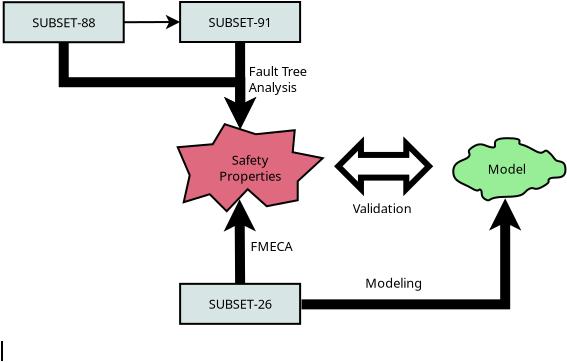 <?xml version="1.0" encoding="UTF-8"?>
<dia:diagram xmlns:dia="http://www.lysator.liu.se/~alla/dia/">
  <dia:layer name="Arrière-plan" visible="true" active="true">
    <dia:group>
      <dia:object type="Standard - Polygon" version="0" id="O0">
        <dia:attribute name="obj_pos">
          <dia:point val="2.086,12.059"/>
        </dia:attribute>
        <dia:attribute name="obj_bb">
          <dia:rectangle val="1.713,8.1;9.142,12.581"/>
        </dia:attribute>
        <dia:attribute name="poly_points">
          <dia:point val="2.086,12.059"/>
          <dia:point val="3.386,11.659"/>
          <dia:point val="4.236,12.509"/>
          <dia:point val="5.286,11.409"/>
          <dia:point val="6.236,12.259"/>
          <dia:point val="7.786,11.96"/>
          <dia:point val="7.786,11.009"/>
          <dia:point val="9.036,9.859"/>
          <dia:point val="7.536,9.559"/>
          <dia:point val="7.636,8.459"/>
          <dia:point val="5.686,8.659"/>
          <dia:point val="4.136,8.159"/>
          <dia:point val="3.536,9.159"/>
          <dia:point val="1.786,9.309"/>
          <dia:point val="2.386,10.71"/>
        </dia:attribute>
        <dia:attribute name="line_width">
          <dia:real val="0.1"/>
        </dia:attribute>
        <dia:attribute name="inner_color">
          <dia:color val="#df697e"/>
        </dia:attribute>
        <dia:attribute name="show_background">
          <dia:boolean val="true"/>
        </dia:attribute>
      </dia:object>
      <dia:object type="Standard - Text" version="1" id="O1">
        <dia:attribute name="obj_pos">
          <dia:point val="5.411,10.335"/>
        </dia:attribute>
        <dia:attribute name="obj_bb">
          <dia:rectangle val="3.79,9.546;7.033,11.123"/>
        </dia:attribute>
        <dia:attribute name="text">
          <dia:composite type="text">
            <dia:attribute name="string">
              <dia:string>#Safety
Properties#</dia:string>
            </dia:attribute>
            <dia:attribute name="font">
              <dia:font family="sans" style="0" name="Helvetica"/>
            </dia:attribute>
            <dia:attribute name="height">
              <dia:real val="0.8"/>
            </dia:attribute>
            <dia:attribute name="pos">
              <dia:point val="5.411,10.188"/>
            </dia:attribute>
            <dia:attribute name="color">
              <dia:color val="#000000"/>
            </dia:attribute>
            <dia:attribute name="alignment">
              <dia:enum val="1"/>
            </dia:attribute>
          </dia:composite>
        </dia:attribute>
        <dia:attribute name="valign">
          <dia:enum val="2"/>
        </dia:attribute>
        <dia:attribute name="fill_color">
          <dia:color val="#df697e"/>
        </dia:attribute>
        <dia:attribute name="show_background">
          <dia:boolean val="true"/>
        </dia:attribute>
        <dia:connections>
          <dia:connection handle="0" to="O0" connection="30"/>
        </dia:connections>
      </dia:object>
    </dia:group>
    <dia:object type="Standard - Box" version="0" id="O2">
      <dia:attribute name="obj_pos">
        <dia:point val="-6.914,2.059"/>
      </dia:attribute>
      <dia:attribute name="obj_bb">
        <dia:rectangle val="-6.964,2.009;-0.864,4.109"/>
      </dia:attribute>
      <dia:attribute name="elem_corner">
        <dia:point val="-6.914,2.059"/>
      </dia:attribute>
      <dia:attribute name="elem_width">
        <dia:real val="6"/>
      </dia:attribute>
      <dia:attribute name="elem_height">
        <dia:real val="2"/>
      </dia:attribute>
      <dia:attribute name="border_width">
        <dia:real val="0.1"/>
      </dia:attribute>
      <dia:attribute name="inner_color">
        <dia:color val="#d8e5e5"/>
      </dia:attribute>
      <dia:attribute name="show_background">
        <dia:boolean val="true"/>
      </dia:attribute>
    </dia:object>
    <dia:object type="Standard - Text" version="1" id="O3">
      <dia:attribute name="obj_pos">
        <dia:point val="-3.914,3.059"/>
      </dia:attribute>
      <dia:attribute name="obj_bb">
        <dia:rectangle val="-5.757,2.671;-2.07,3.448"/>
      </dia:attribute>
      <dia:attribute name="text">
        <dia:composite type="text">
          <dia:attribute name="string">
            <dia:string>#SUBSET-88#</dia:string>
          </dia:attribute>
          <dia:attribute name="font">
            <dia:font family="sans" style="0" name="Helvetica"/>
          </dia:attribute>
          <dia:attribute name="height">
            <dia:real val="0.8"/>
          </dia:attribute>
          <dia:attribute name="pos">
            <dia:point val="-3.914,3.313"/>
          </dia:attribute>
          <dia:attribute name="color">
            <dia:color val="#000000"/>
          </dia:attribute>
          <dia:attribute name="alignment">
            <dia:enum val="1"/>
          </dia:attribute>
        </dia:composite>
      </dia:attribute>
      <dia:attribute name="valign">
        <dia:enum val="2"/>
      </dia:attribute>
      <dia:connections>
        <dia:connection handle="0" to="O2" connection="8"/>
      </dia:connections>
    </dia:object>
    <dia:object type="Standard - ZigZagLine" version="1" id="O4">
      <dia:attribute name="obj_pos">
        <dia:point val="-3.914,4.059"/>
      </dia:attribute>
      <dia:attribute name="obj_bb">
        <dia:rectangle val="-4.164,3.809;5.72,8.968"/>
      </dia:attribute>
      <dia:attribute name="orth_points">
        <dia:point val="-3.914,4.059"/>
        <dia:point val="-3.914,6.059"/>
        <dia:point val="4.911,6.059"/>
        <dia:point val="4.911,8.409"/>
      </dia:attribute>
      <dia:attribute name="orth_orient">
        <dia:enum val="1"/>
        <dia:enum val="0"/>
        <dia:enum val="1"/>
      </dia:attribute>
      <dia:attribute name="autorouting">
        <dia:boolean val="false"/>
      </dia:attribute>
      <dia:attribute name="line_width">
        <dia:real val="0.5"/>
      </dia:attribute>
      <dia:attribute name="end_arrow">
        <dia:enum val="22"/>
      </dia:attribute>
      <dia:attribute name="end_arrow_length">
        <dia:real val="0.5"/>
      </dia:attribute>
      <dia:attribute name="end_arrow_width">
        <dia:real val="0.5"/>
      </dia:attribute>
      <dia:connections>
        <dia:connection handle="0" to="O2" connection="6"/>
        <dia:connection handle="1" to="O0" connection="21"/>
      </dia:connections>
    </dia:object>
    <dia:object type="Standard - Line" version="0" id="O5">
      <dia:attribute name="obj_pos">
        <dia:point val="4.905,4.048"/>
      </dia:attribute>
      <dia:attribute name="obj_bb">
        <dia:rectangle val="4.101,3.798;5.719,8.968"/>
      </dia:attribute>
      <dia:attribute name="conn_endpoints">
        <dia:point val="4.905,4.048"/>
        <dia:point val="4.911,8.409"/>
      </dia:attribute>
      <dia:attribute name="numcp">
        <dia:int val="1"/>
      </dia:attribute>
      <dia:attribute name="line_width">
        <dia:real val="0.5"/>
      </dia:attribute>
      <dia:attribute name="end_arrow">
        <dia:enum val="22"/>
      </dia:attribute>
      <dia:attribute name="end_arrow_length">
        <dia:real val="0.5"/>
      </dia:attribute>
      <dia:attribute name="end_arrow_width">
        <dia:real val="0.5"/>
      </dia:attribute>
      <dia:connections>
        <dia:connection handle="0" to="O6" connection="6"/>
        <dia:connection handle="1" to="O0" connection="21"/>
      </dia:connections>
    </dia:object>
    <dia:group>
      <dia:object type="Standard - Box" version="0" id="O6">
        <dia:attribute name="obj_pos">
          <dia:point val="1.905,2.048"/>
        </dia:attribute>
        <dia:attribute name="obj_bb">
          <dia:rectangle val="1.855,1.998;7.955,4.098"/>
        </dia:attribute>
        <dia:attribute name="elem_corner">
          <dia:point val="1.905,2.048"/>
        </dia:attribute>
        <dia:attribute name="elem_width">
          <dia:real val="6"/>
        </dia:attribute>
        <dia:attribute name="elem_height">
          <dia:real val="2"/>
        </dia:attribute>
        <dia:attribute name="border_width">
          <dia:real val="0.1"/>
        </dia:attribute>
        <dia:attribute name="inner_color">
          <dia:color val="#d8e5e5"/>
        </dia:attribute>
        <dia:attribute name="show_background">
          <dia:boolean val="true"/>
        </dia:attribute>
      </dia:object>
      <dia:object type="Standard - Text" version="1" id="O7">
        <dia:attribute name="obj_pos">
          <dia:point val="4.905,3.048"/>
        </dia:attribute>
        <dia:attribute name="obj_bb">
          <dia:rectangle val="3.061,2.659;6.749,3.437"/>
        </dia:attribute>
        <dia:attribute name="text">
          <dia:composite type="text">
            <dia:attribute name="string">
              <dia:string>#SUBSET-91#</dia:string>
            </dia:attribute>
            <dia:attribute name="font">
              <dia:font family="sans" style="0" name="Helvetica"/>
            </dia:attribute>
            <dia:attribute name="height">
              <dia:real val="0.8"/>
            </dia:attribute>
            <dia:attribute name="pos">
              <dia:point val="4.905,3.302"/>
            </dia:attribute>
            <dia:attribute name="color">
              <dia:color val="#000000"/>
            </dia:attribute>
            <dia:attribute name="alignment">
              <dia:enum val="1"/>
            </dia:attribute>
          </dia:composite>
        </dia:attribute>
        <dia:attribute name="valign">
          <dia:enum val="2"/>
        </dia:attribute>
        <dia:attribute name="fill_color">
          <dia:color val="#d8e5e5"/>
        </dia:attribute>
        <dia:attribute name="show_background">
          <dia:boolean val="true"/>
        </dia:attribute>
        <dia:connections>
          <dia:connection handle="0" to="O6" connection="8"/>
        </dia:connections>
      </dia:object>
    </dia:group>
    <dia:object type="Standard - Line" version="0" id="O8">
      <dia:attribute name="obj_pos">
        <dia:point val="4.906,16.14"/>
      </dia:attribute>
      <dia:attribute name="obj_bb">
        <dia:rectangle val="4.077,11.352;5.695,16.392"/>
      </dia:attribute>
      <dia:attribute name="conn_endpoints">
        <dia:point val="4.906,16.14"/>
        <dia:point val="4.879,11.911"/>
      </dia:attribute>
      <dia:attribute name="numcp">
        <dia:int val="1"/>
      </dia:attribute>
      <dia:attribute name="line_width">
        <dia:real val="0.5"/>
      </dia:attribute>
      <dia:attribute name="end_arrow">
        <dia:enum val="22"/>
      </dia:attribute>
      <dia:attribute name="end_arrow_length">
        <dia:real val="0.5"/>
      </dia:attribute>
      <dia:attribute name="end_arrow_width">
        <dia:real val="0.5"/>
      </dia:attribute>
      <dia:connections>
        <dia:connection handle="0" to="O9" connection="1"/>
      </dia:connections>
    </dia:object>
    <dia:group>
      <dia:object type="Standard - Box" version="0" id="O9">
        <dia:attribute name="obj_pos">
          <dia:point val="1.906,16.14"/>
        </dia:attribute>
        <dia:attribute name="obj_bb">
          <dia:rectangle val="1.856,16.09;7.956,18.19"/>
        </dia:attribute>
        <dia:attribute name="elem_corner">
          <dia:point val="1.906,16.14"/>
        </dia:attribute>
        <dia:attribute name="elem_width">
          <dia:real val="6"/>
        </dia:attribute>
        <dia:attribute name="elem_height">
          <dia:real val="2"/>
        </dia:attribute>
        <dia:attribute name="border_width">
          <dia:real val="0.1"/>
        </dia:attribute>
        <dia:attribute name="inner_color">
          <dia:color val="#d8e5e5"/>
        </dia:attribute>
        <dia:attribute name="show_background">
          <dia:boolean val="true"/>
        </dia:attribute>
      </dia:object>
      <dia:object type="Standard - Text" version="1" id="O10">
        <dia:attribute name="obj_pos">
          <dia:point val="4.906,17.14"/>
        </dia:attribute>
        <dia:attribute name="obj_bb">
          <dia:rectangle val="3.062,16.751;6.749,17.529"/>
        </dia:attribute>
        <dia:attribute name="text">
          <dia:composite type="text">
            <dia:attribute name="string">
              <dia:string>#SUBSET-26#</dia:string>
            </dia:attribute>
            <dia:attribute name="font">
              <dia:font family="sans" style="0" name="Helvetica"/>
            </dia:attribute>
            <dia:attribute name="height">
              <dia:real val="0.8"/>
            </dia:attribute>
            <dia:attribute name="pos">
              <dia:point val="4.906,17.394"/>
            </dia:attribute>
            <dia:attribute name="color">
              <dia:color val="#000000"/>
            </dia:attribute>
            <dia:attribute name="alignment">
              <dia:enum val="1"/>
            </dia:attribute>
          </dia:composite>
        </dia:attribute>
        <dia:attribute name="valign">
          <dia:enum val="2"/>
        </dia:attribute>
        <dia:attribute name="fill_color">
          <dia:color val="#d8e5e5"/>
        </dia:attribute>
        <dia:attribute name="show_background">
          <dia:boolean val="true"/>
        </dia:attribute>
        <dia:connections>
          <dia:connection handle="0" to="O9" connection="8"/>
        </dia:connections>
      </dia:object>
    </dia:group>
    <dia:object type="Standard - Text" version="1" id="O11">
      <dia:attribute name="obj_pos">
        <dia:point val="5.334,5.753"/>
      </dia:attribute>
      <dia:attribute name="obj_bb">
        <dia:rectangle val="5.334,5.11;8.577,6.688"/>
      </dia:attribute>
      <dia:attribute name="text">
        <dia:composite type="text">
          <dia:attribute name="string">
            <dia:string>#Fault Tree
Analysis#</dia:string>
          </dia:attribute>
          <dia:attribute name="font">
            <dia:font family="sans" style="0" name="Helvetica"/>
          </dia:attribute>
          <dia:attribute name="height">
            <dia:real val="0.8"/>
          </dia:attribute>
          <dia:attribute name="pos">
            <dia:point val="5.334,5.753"/>
          </dia:attribute>
          <dia:attribute name="color">
            <dia:color val="#000000"/>
          </dia:attribute>
          <dia:attribute name="alignment">
            <dia:enum val="0"/>
          </dia:attribute>
        </dia:composite>
      </dia:attribute>
      <dia:attribute name="valign">
        <dia:enum val="3"/>
      </dia:attribute>
    </dia:object>
    <dia:object type="Standard - Text" version="1" id="O12">
      <dia:attribute name="obj_pos">
        <dia:point val="5.419,14.504"/>
      </dia:attribute>
      <dia:attribute name="obj_bb">
        <dia:rectangle val="5.419,13.862;7.616,14.639"/>
      </dia:attribute>
      <dia:attribute name="text">
        <dia:composite type="text">
          <dia:attribute name="string">
            <dia:string>#FMECA#</dia:string>
          </dia:attribute>
          <dia:attribute name="font">
            <dia:font family="sans" style="0" name="Helvetica"/>
          </dia:attribute>
          <dia:attribute name="height">
            <dia:real val="0.8"/>
          </dia:attribute>
          <dia:attribute name="pos">
            <dia:point val="5.419,14.504"/>
          </dia:attribute>
          <dia:attribute name="color">
            <dia:color val="#000000"/>
          </dia:attribute>
          <dia:attribute name="alignment">
            <dia:enum val="0"/>
          </dia:attribute>
        </dia:composite>
      </dia:attribute>
      <dia:attribute name="valign">
        <dia:enum val="3"/>
      </dia:attribute>
    </dia:object>
    <dia:group>
      <dia:object type="Standard - Beziergon" version="0" id="O13">
        <dia:attribute name="obj_pos">
          <dia:point val="18.255,8.858"/>
        </dia:attribute>
        <dia:attribute name="obj_bb">
          <dia:rectangle val="15.514,8.808;21.222,12.016"/>
        </dia:attribute>
        <dia:attribute name="bez_points">
          <dia:point val="18.255,8.858"/>
          <dia:point val="19.255,8.858"/>
          <dia:point val="18.688,9.096"/>
          <dia:point val="18.937,9.166"/>
          <dia:point val="19.185,9.237"/>
          <dia:point val="19.183,9.229"/>
          <dia:point val="19.669,9.494"/>
          <dia:point val="20.155,9.759"/>
          <dia:point val="20.068,9.338"/>
          <dia:point val="20.305,9.533"/>
          <dia:point val="20.543,9.727"/>
          <dia:point val="20.527,9.785"/>
          <dia:point val="20.672,9.937"/>
          <dia:point val="20.816,10.09"/>
          <dia:point val="21.178,9.901"/>
          <dia:point val="21.172,10.446"/>
          <dia:point val="21.167,10.992"/>
          <dia:point val="20.569,10.745"/>
          <dia:point val="20.383,10.882"/>
          <dia:point val="20.196,11.019"/>
          <dia:point val="20.547,10.987"/>
          <dia:point val="20.055,11.268"/>
          <dia:point val="19.563,11.549"/>
          <dia:point val="19.64,11.239"/>
          <dia:point val="19.341,11.402"/>
          <dia:point val="19.043,11.566"/>
          <dia:point val="19.204,11.788"/>
          <dia:point val="18.204,11.788"/>
          <dia:point val="17.204,11.788"/>
          <dia:point val="17.481,12.072"/>
          <dia:point val="17.182,11.923"/>
          <dia:point val="16.884,11.774"/>
          <dia:point val="17.05,11.536"/>
          <dia:point val="16.932,11.441"/>
          <dia:point val="16.813,11.346"/>
          <dia:point val="16.914,11.624"/>
          <dia:point val="16.471,11.354"/>
          <dia:point val="16.028,11.084"/>
          <dia:point val="15.558,11.057"/>
          <dia:point val="15.564,10.511"/>
          <dia:point val="15.569,9.965"/>
          <dia:point val="16.167,9.989"/>
          <dia:point val="16.334,9.783"/>
          <dia:point val="16.502,9.578"/>
          <dia:point val="16.12,9.555"/>
          <dia:point val="16.569,9.279"/>
          <dia:point val="17.017,9.004"/>
          <dia:point val="17.182,9.301"/>
          <dia:point val="17.529,9.321"/>
          <dia:point val="17.876,9.34"/>
          <dia:point val="17.255,8.858"/>
        </dia:attribute>
        <dia:attribute name="corner_types">
          <dia:enum val="542582312"/>
          <dia:enum val="0"/>
          <dia:enum val="0"/>
          <dia:enum val="0"/>
          <dia:enum val="0"/>
          <dia:enum val="0"/>
          <dia:enum val="0"/>
          <dia:enum val="0"/>
          <dia:enum val="0"/>
          <dia:enum val="0"/>
          <dia:enum val="0"/>
          <dia:enum val="0"/>
          <dia:enum val="0"/>
          <dia:enum val="0"/>
          <dia:enum val="0"/>
          <dia:enum val="0"/>
          <dia:enum val="0"/>
          <dia:enum val="0"/>
        </dia:attribute>
        <dia:attribute name="line_width">
          <dia:real val="0.1"/>
        </dia:attribute>
        <dia:attribute name="inner_color">
          <dia:color val="#97ee97"/>
        </dia:attribute>
        <dia:attribute name="show_background">
          <dia:boolean val="true"/>
        </dia:attribute>
      </dia:object>
      <dia:object type="Standard - Text" version="1" id="O14">
        <dia:attribute name="obj_pos">
          <dia:point val="18.233,10.39"/>
        </dia:attribute>
        <dia:attribute name="obj_bb">
          <dia:rectangle val="17.291,10.002;19.175,10.779"/>
        </dia:attribute>
        <dia:attribute name="text">
          <dia:composite type="text">
            <dia:attribute name="string">
              <dia:string>#Model#</dia:string>
            </dia:attribute>
            <dia:attribute name="font">
              <dia:font family="sans" style="0" name="Helvetica"/>
            </dia:attribute>
            <dia:attribute name="height">
              <dia:real val="0.8"/>
            </dia:attribute>
            <dia:attribute name="pos">
              <dia:point val="18.233,10.644"/>
            </dia:attribute>
            <dia:attribute name="color">
              <dia:color val="#000000"/>
            </dia:attribute>
            <dia:attribute name="alignment">
              <dia:enum val="1"/>
            </dia:attribute>
          </dia:composite>
        </dia:attribute>
        <dia:attribute name="valign">
          <dia:enum val="2"/>
        </dia:attribute>
      </dia:object>
    </dia:group>
    <dia:object type="Standard - Text" version="1" id="O15">
      <dia:attribute name="obj_pos">
        <dia:point val="10.542,12.61"/>
      </dia:attribute>
      <dia:attribute name="obj_bb">
        <dia:rectangle val="10.542,11.968;13.72,12.745"/>
      </dia:attribute>
      <dia:attribute name="text">
        <dia:composite type="text">
          <dia:attribute name="string">
            <dia:string>#Validation#</dia:string>
          </dia:attribute>
          <dia:attribute name="font">
            <dia:font family="sans" style="0" name="Helvetica"/>
          </dia:attribute>
          <dia:attribute name="height">
            <dia:real val="0.8"/>
          </dia:attribute>
          <dia:attribute name="pos">
            <dia:point val="10.542,12.61"/>
          </dia:attribute>
          <dia:attribute name="color">
            <dia:color val="#000000"/>
          </dia:attribute>
          <dia:attribute name="alignment">
            <dia:enum val="0"/>
          </dia:attribute>
        </dia:composite>
      </dia:attribute>
      <dia:attribute name="valign">
        <dia:enum val="3"/>
      </dia:attribute>
    </dia:object>
    <dia:object type="Geometric - Left-Right Arrow" version="1" id="O16">
      <dia:attribute name="obj_pos">
        <dia:point val="9.815,9.128"/>
      </dia:attribute>
      <dia:attribute name="obj_bb">
        <dia:rectangle val="9.603,8.766;14.56,11.757"/>
      </dia:attribute>
      <dia:attribute name="meta">
        <dia:composite type="dict"/>
      </dia:attribute>
      <dia:attribute name="elem_corner">
        <dia:point val="9.815,9.128"/>
      </dia:attribute>
      <dia:attribute name="elem_width">
        <dia:real val="4.533"/>
      </dia:attribute>
      <dia:attribute name="elem_height">
        <dia:real val="2.267"/>
      </dia:attribute>
      <dia:attribute name="line_width">
        <dia:real val="0.3"/>
      </dia:attribute>
      <dia:attribute name="line_colour">
        <dia:color val="#000000"/>
      </dia:attribute>
      <dia:attribute name="fill_colour">
        <dia:color val="#ffffff"/>
      </dia:attribute>
      <dia:attribute name="show_background">
        <dia:boolean val="true"/>
      </dia:attribute>
      <dia:attribute name="line_style">
        <dia:enum val="0"/>
        <dia:real val="1"/>
      </dia:attribute>
      <dia:attribute name="flip_horizontal">
        <dia:boolean val="false"/>
      </dia:attribute>
      <dia:attribute name="flip_vertical">
        <dia:boolean val="false"/>
      </dia:attribute>
      <dia:attribute name="subscale">
        <dia:real val="1"/>
      </dia:attribute>
    </dia:object>
    <dia:object type="Standard - ZigZagLine" version="1" id="O17">
      <dia:attribute name="obj_pos">
        <dia:point val="7.976,17.166"/>
      </dia:attribute>
      <dia:attribute name="obj_bb">
        <dia:rectangle val="7.976,11.303;18.968,17.416"/>
      </dia:attribute>
      <dia:attribute name="orth_points">
        <dia:point val="7.976,17.166"/>
        <dia:point val="7.976,17.166"/>
        <dia:point val="18.159,17.166"/>
        <dia:point val="18.159,11.863"/>
      </dia:attribute>
      <dia:attribute name="orth_orient">
        <dia:enum val="1"/>
        <dia:enum val="0"/>
        <dia:enum val="1"/>
      </dia:attribute>
      <dia:attribute name="autorouting">
        <dia:boolean val="false"/>
      </dia:attribute>
      <dia:attribute name="line_width">
        <dia:real val="0.5"/>
      </dia:attribute>
      <dia:attribute name="end_arrow">
        <dia:enum val="22"/>
      </dia:attribute>
      <dia:attribute name="end_arrow_length">
        <dia:real val="0.5"/>
      </dia:attribute>
      <dia:attribute name="end_arrow_width">
        <dia:real val="0.5"/>
      </dia:attribute>
    </dia:object>
    <dia:object type="Standard - Text" version="1" id="O18">
      <dia:attribute name="obj_pos">
        <dia:point val="11.158,16.335"/>
      </dia:attribute>
      <dia:attribute name="obj_bb">
        <dia:rectangle val="11.158,15.692;14.023,16.47"/>
      </dia:attribute>
      <dia:attribute name="text">
        <dia:composite type="text">
          <dia:attribute name="string">
            <dia:string>#Modeling#</dia:string>
          </dia:attribute>
          <dia:attribute name="font">
            <dia:font family="sans" style="0" name="Helvetica"/>
          </dia:attribute>
          <dia:attribute name="height">
            <dia:real val="0.8"/>
          </dia:attribute>
          <dia:attribute name="pos">
            <dia:point val="11.158,16.335"/>
          </dia:attribute>
          <dia:attribute name="color">
            <dia:color val="#000000"/>
          </dia:attribute>
          <dia:attribute name="alignment">
            <dia:enum val="0"/>
          </dia:attribute>
        </dia:composite>
      </dia:attribute>
      <dia:attribute name="valign">
        <dia:enum val="3"/>
      </dia:attribute>
    </dia:object>
    <dia:object type="Standard - PolyLine" version="0" id="O19">
      <dia:attribute name="obj_pos">
        <dia:point val="-7,19"/>
      </dia:attribute>
      <dia:attribute name="obj_bb">
        <dia:rectangle val="-7.05,18.95;-6.95,20.05"/>
      </dia:attribute>
      <dia:attribute name="poly_points">
        <dia:point val="-7,19"/>
        <dia:point val="-7,20"/>
      </dia:attribute>
      <dia:attribute name="line_width">
        <dia:real val="0.1"/>
      </dia:attribute>
    </dia:object>
    <dia:object type="Standard - Line" version="0" id="O20">
      <dia:attribute name="obj_pos">
        <dia:point val="-0.914,3.059"/>
      </dia:attribute>
      <dia:attribute name="obj_bb">
        <dia:rectangle val="-0.964,2.689;2.017,3.412"/>
      </dia:attribute>
      <dia:attribute name="conn_endpoints">
        <dia:point val="-0.914,3.059"/>
        <dia:point val="1.905,3.048"/>
      </dia:attribute>
      <dia:attribute name="numcp">
        <dia:int val="1"/>
      </dia:attribute>
      <dia:attribute name="line_width">
        <dia:real val="0.1"/>
      </dia:attribute>
      <dia:attribute name="end_arrow">
        <dia:enum val="22"/>
      </dia:attribute>
      <dia:attribute name="end_arrow_length">
        <dia:real val="0.5"/>
      </dia:attribute>
      <dia:attribute name="end_arrow_width">
        <dia:real val="0.5"/>
      </dia:attribute>
      <dia:connections>
        <dia:connection handle="0" to="O2" connection="4"/>
        <dia:connection handle="1" to="O6" connection="3"/>
      </dia:connections>
    </dia:object>
  </dia:layer>
</dia:diagram>
